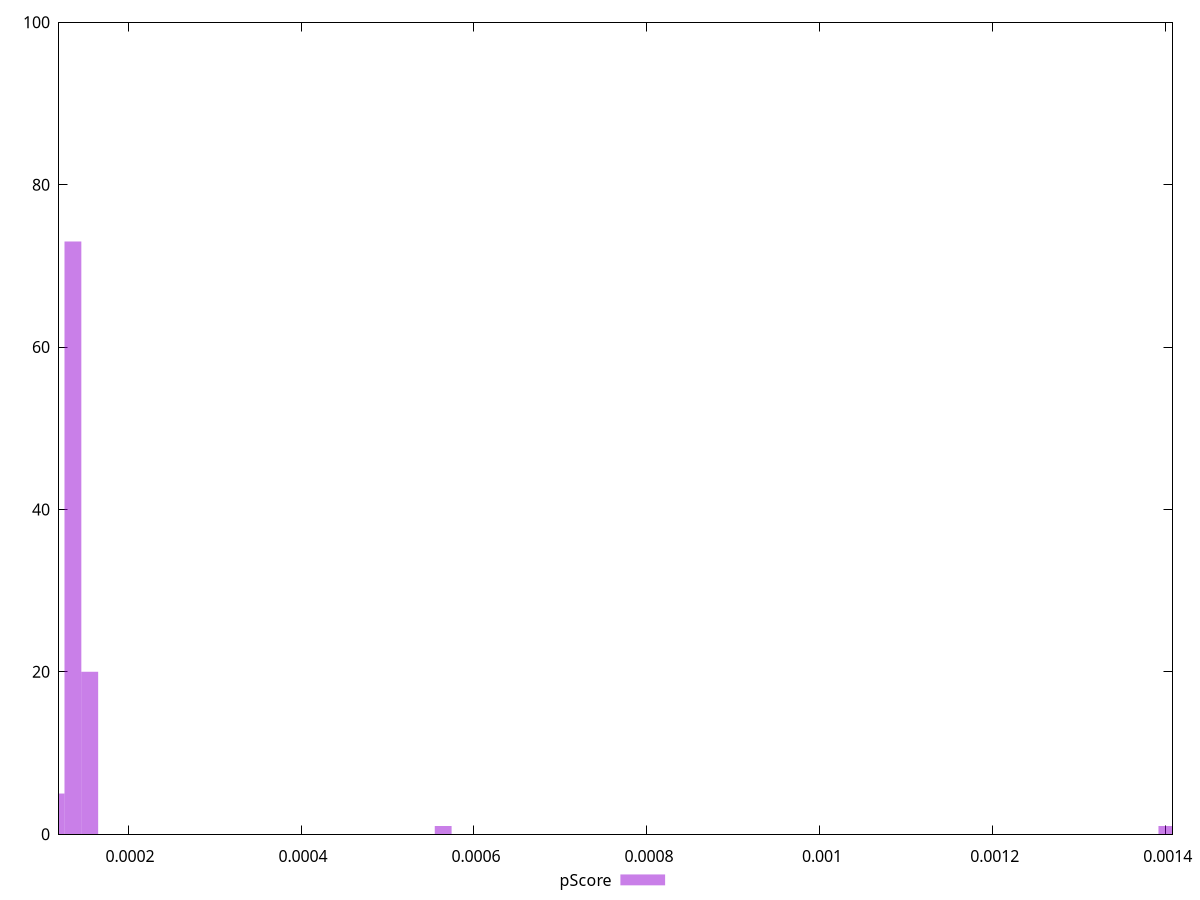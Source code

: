 reset

$pScore <<EOF
0.0014011985260056652 1
0.000136227634472773 73
0.00015568872511174058 20
0.00011676654383380544 5
0.0005643716285300596 1
EOF

set key outside below
set boxwidth 0.000019461090638967573
set xrange [0.00012014205782978626:0.0014077051457959677]
set yrange [0:100]
set trange [0:100]
set style fill transparent solid 0.5 noborder
set terminal svg size 640, 490 enhanced background rgb 'white'
set output "reports/report_00033_2021-03-01T14-23-16.841Z/largest-contentful-paint/samples/astro-cached/pScore/histogram.svg"

plot $pScore title "pScore" with boxes

reset
